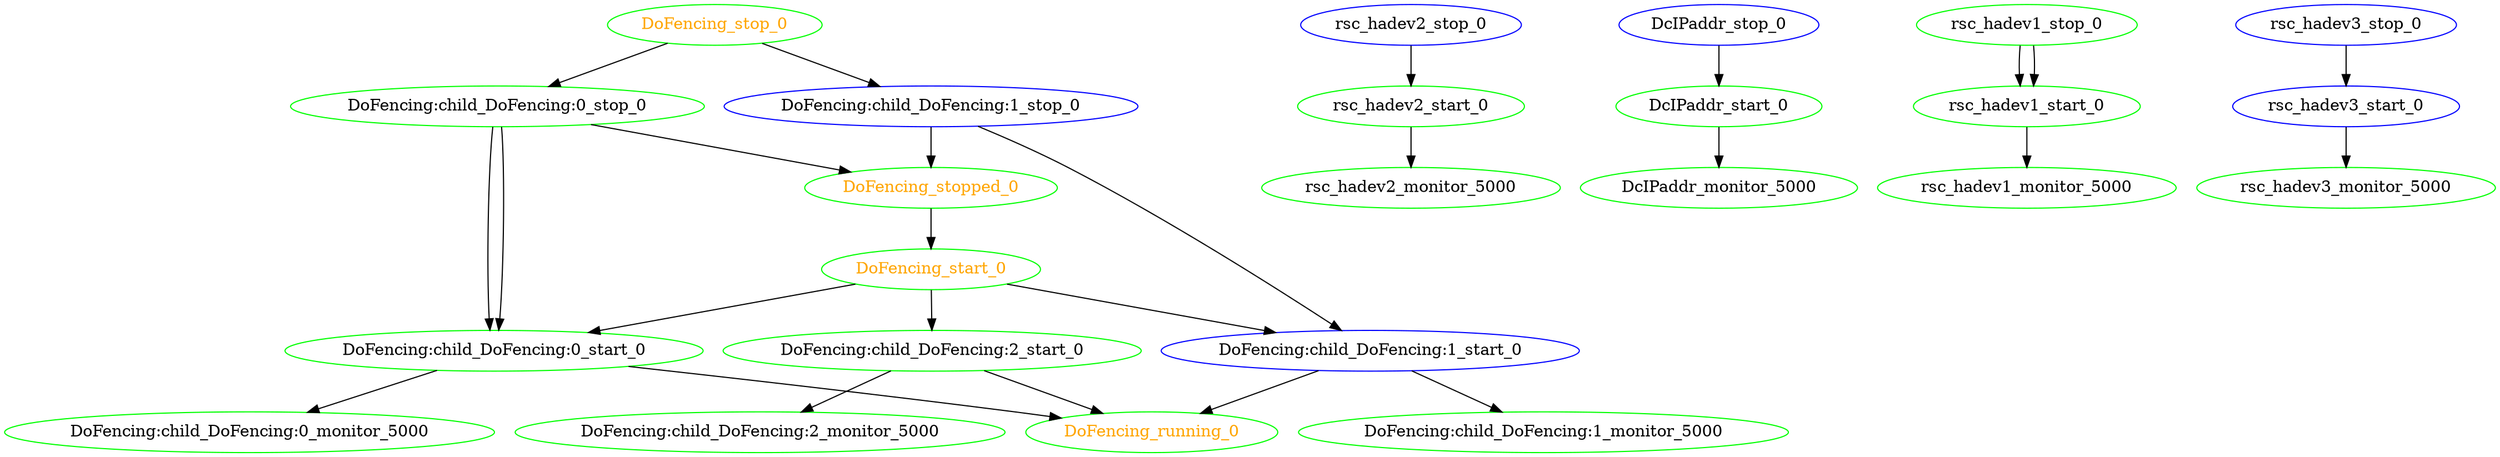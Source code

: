 digraph "g" {
	size = "30,30"
"DoFencing:child_DoFencing:0_monitor_5000" [ color="green" ]
"rsc_hadev2_start_0" [ color="green" ]
"DcIPaddr_start_0" [ color="green" ]
"rsc_hadev1_monitor_5000" [ color="green" ]
"DoFencing:child_DoFencing:1_monitor_5000" [ color="green" ]
"rsc_hadev3_monitor_5000" [ color="green" ]
"DcIPaddr_stop_0" [ color="blue" ]
"DcIPaddr_monitor_5000" [ color="green" ]
"rsc_hadev1_stop_0" [ color="green" ]
"rsc_hadev1_start_0" [ color="green" ]
"rsc_hadev2_stop_0" [ color="blue" ]
"rsc_hadev2_monitor_5000" [ color="green" ]
"rsc_hadev3_stop_0" [ color="blue" ]
"rsc_hadev3_start_0" [ color="blue" ]
"DoFencing:child_DoFencing:0_stop_0" [ color="green" ]
"DoFencing:child_DoFencing:0_start_0" [ color="green" ]
"DoFencing:child_DoFencing:1_stop_0" [ color="blue" ]
"DoFencing:child_DoFencing:1_start_0" [ color="blue" ]
"DoFencing:child_DoFencing:2_start_0" [ color="green" ]
"DoFencing:child_DoFencing:2_monitor_5000" [ color="green" ]
"DoFencing_start_0" [ color="green" fontcolor="orange" ]
"DoFencing_running_0" [ color="green" fontcolor="orange" ]
"DoFencing_stop_0" [ color="green" fontcolor="orange" ]
"DoFencing_stopped_0" [ color="green" fontcolor="orange" ]
"DoFencing:child_DoFencing:0_start_0" -> "DoFencing:child_DoFencing:0_monitor_5000"
"rsc_hadev2_stop_0" -> "rsc_hadev2_start_0"
"DcIPaddr_stop_0" -> "DcIPaddr_start_0"
"rsc_hadev1_start_0" -> "rsc_hadev1_monitor_5000"
"DoFencing:child_DoFencing:1_start_0" -> "DoFencing:child_DoFencing:1_monitor_5000"
"rsc_hadev3_start_0" -> "rsc_hadev3_monitor_5000"
"DcIPaddr_start_0" -> "DcIPaddr_monitor_5000"
"rsc_hadev1_stop_0" -> "rsc_hadev1_start_0"
"rsc_hadev1_stop_0" -> "rsc_hadev1_start_0"
"rsc_hadev2_start_0" -> "rsc_hadev2_monitor_5000"
"rsc_hadev3_stop_0" -> "rsc_hadev3_start_0"
"DoFencing_stop_0" -> "DoFencing:child_DoFencing:0_stop_0"
"DoFencing:child_DoFencing:0_stop_0" -> "DoFencing:child_DoFencing:0_start_0"
"DoFencing:child_DoFencing:0_stop_0" -> "DoFencing:child_DoFencing:0_start_0"
"DoFencing_start_0" -> "DoFencing:child_DoFencing:0_start_0"
"DoFencing_stop_0" -> "DoFencing:child_DoFencing:1_stop_0"
"DoFencing:child_DoFencing:1_stop_0" -> "DoFencing:child_DoFencing:1_start_0"
"DoFencing_start_0" -> "DoFencing:child_DoFencing:1_start_0"
"DoFencing_start_0" -> "DoFencing:child_DoFencing:2_start_0"
"DoFencing:child_DoFencing:2_start_0" -> "DoFencing:child_DoFencing:2_monitor_5000"
"DoFencing_stopped_0" -> "DoFencing_start_0"
"DoFencing:child_DoFencing:0_start_0" -> "DoFencing_running_0"
"DoFencing:child_DoFencing:1_start_0" -> "DoFencing_running_0"
"DoFencing:child_DoFencing:2_start_0" -> "DoFencing_running_0"
"DoFencing:child_DoFencing:0_stop_0" -> "DoFencing_stopped_0"
"DoFencing:child_DoFencing:1_stop_0" -> "DoFencing_stopped_0"
}

